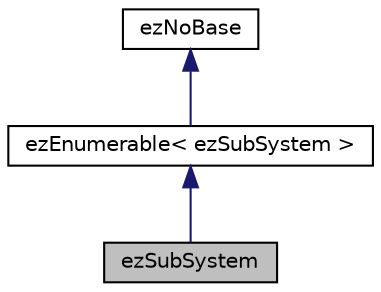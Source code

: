 digraph "ezSubSystem"
{
 // LATEX_PDF_SIZE
  edge [fontname="Helvetica",fontsize="10",labelfontname="Helvetica",labelfontsize="10"];
  node [fontname="Helvetica",fontsize="10",shape=record];
  Node1 [label="ezSubSystem",height=0.2,width=0.4,color="black", fillcolor="grey75", style="filled", fontcolor="black",tooltip="Base class for all subsystems."];
  Node2 -> Node1 [dir="back",color="midnightblue",fontsize="10",style="solid",fontname="Helvetica"];
  Node2 [label="ezEnumerable\< ezSubSystem \>",height=0.2,width=0.4,color="black", fillcolor="white", style="filled",URL="$d5/d0b/classez_enumerable.htm",tooltip=" "];
  Node3 -> Node2 [dir="back",color="midnightblue",fontsize="10",style="solid",fontname="Helvetica"];
  Node3 [label="ezNoBase",height=0.2,width=0.4,color="black", fillcolor="white", style="filled",URL="$d4/d02/classez_no_base.htm",tooltip="Dummy type to pass to templates and macros that expect a base type for a class that has no base."];
}

